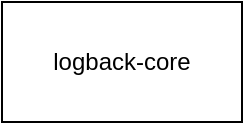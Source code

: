 <mxfile version="20.5.1" type="github">
  <diagram id="vHHTRy6oj6F_zs_hj-PX" name="architecture">
    <mxGraphModel dx="1422" dy="874" grid="1" gridSize="10" guides="1" tooltips="1" connect="1" arrows="1" fold="1" page="1" pageScale="1" pageWidth="1169" pageHeight="827" math="0" shadow="0">
      <root>
        <mxCell id="0" />
        <mxCell id="1" parent="0" />
        <mxCell id="7K3nJ44wm9ZJKXJSP0wh-1" value="logback-core" style="rounded=0;whiteSpace=wrap;html=1;" vertex="1" parent="1">
          <mxGeometry x="350" y="420" width="120" height="60" as="geometry" />
        </mxCell>
      </root>
    </mxGraphModel>
  </diagram>
</mxfile>
